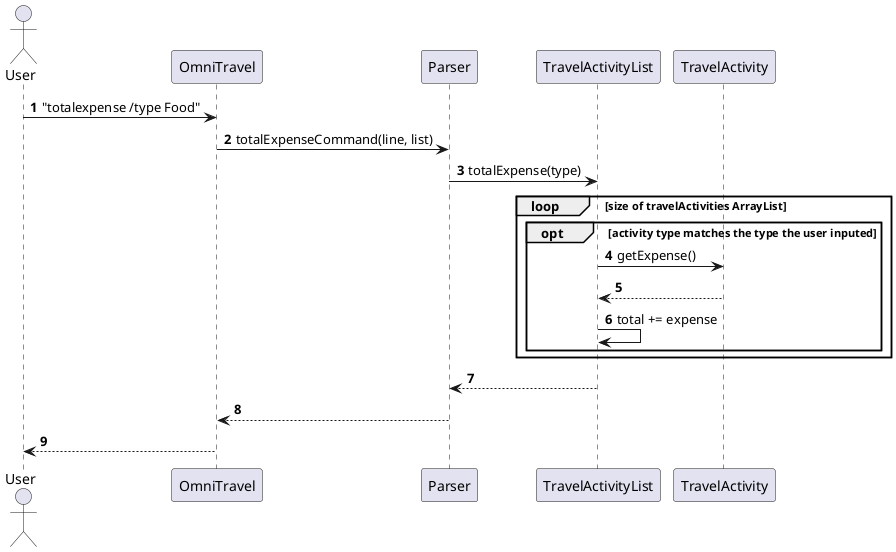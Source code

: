 @startuml
'https://plantuml.com/sequence-diagram

autonumber
actor User
User -> OmniTravel : "totalexpense /type Food"
OmniTravel -> Parser : totalExpenseCommand(line, list)
   Parser -> TravelActivityList : totalExpense(type)
   loop size of travelActivities ArrayList
      opt activity type matches the type the user inputed
         TravelActivityList -> TravelActivity: getExpense()
         TravelActivity --> TravelActivityList:
         TravelActivityList -> TravelActivityList: total += expense

      end
   end
TravelActivityList --> Parser
Parser --> OmniTravel
OmniTravel --> User
@enduml